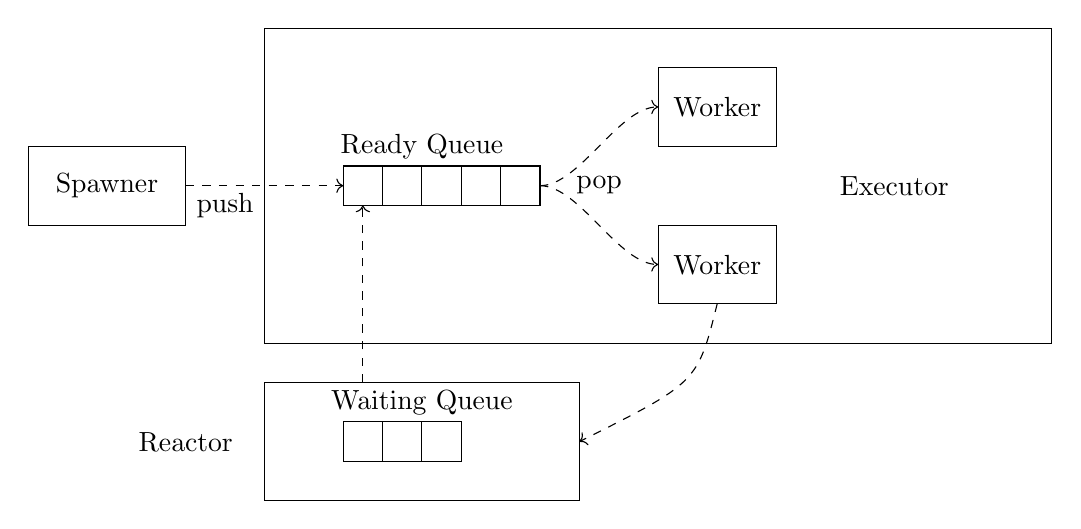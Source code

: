 \begin{tikzpicture}
\draw (0,0) rectangle (10,4);

\draw (1,1.75) rectangle (1.5,2.25);
\draw (1.5,1.75) rectangle (2,2.25);
\draw (2,1.75) rectangle (2.5,2.25);
\draw (2.5,1.75) rectangle (3,2.25);
\draw (3,1.75) rectangle (3.5,2.25);

\draw (5,0.5) rectangle (6.5,1.5);
\draw (5,2.5) rectangle (6.5,3.5);

\draw (0,-2) rectangle (4,-0.5);

\draw (1,-1.5) rectangle (1.5,-1);
\draw (1.5,-1.5) rectangle (2,-1);
\draw (2,-1.5) rectangle (2.5,-1);

\draw (-3,1.5) rectangle (-1,2.5);

\draw [dashed, ->] (-1,2)--(1,2);
\draw [dashed, ->] (1.25,-0.5)--(1.25,1.75);
\draw [dashed, ->] (5.75,0.5)..controls (5.5,-0.5) .. (4,-1.25);
\draw [dashed, ->] (3.5,2)..controls (4,2) and (4.5,3) .. (5,3);
\draw [dashed, ->] (3.5,2)..controls (4,2) and (4.5,1) .. (5,1);

\node at (8,2) {Executor};
\node at (5.75,1) {Worker};
\node at (5.75,3) {Worker};
\node at (4.25,2) {pop};
\node at (-0.5,1.75) {push}; 
\node at (2,2.5) {Ready Queue};
\node at (2,-0.75) {Waiting Queue};
\node at (-1,-1.25) {Reactor};
\node at (-2,2) {Spawner};
\end{tikzpicture}
